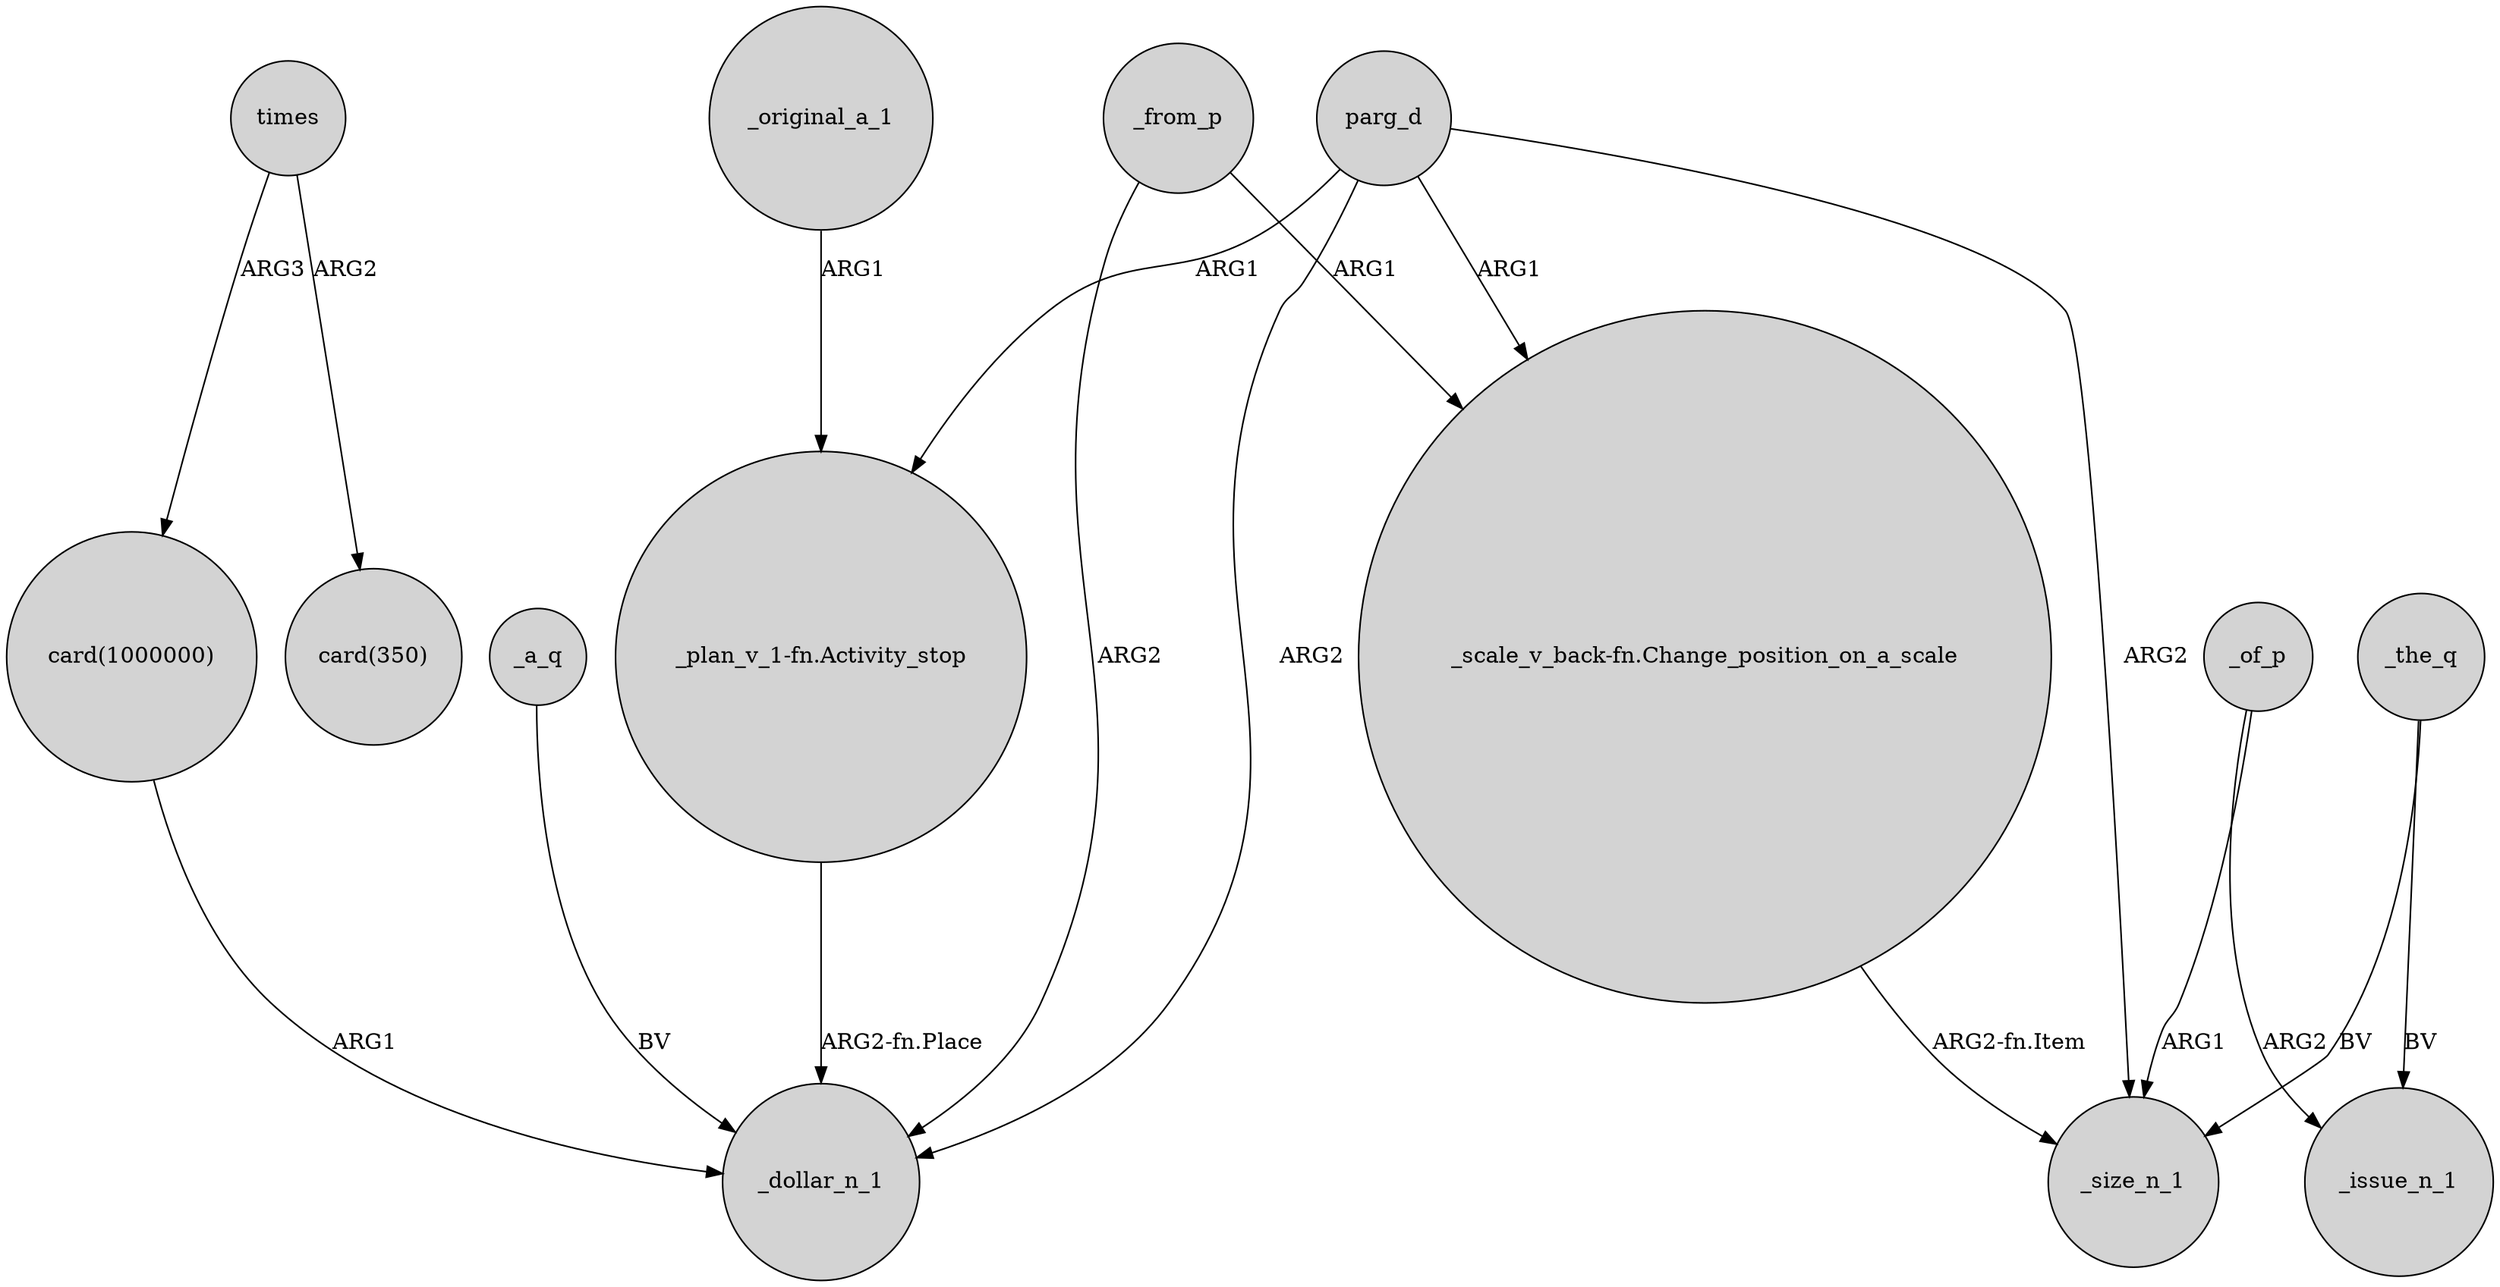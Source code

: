 digraph {
	node [shape=circle style=filled]
	times -> "card(1000000)" [label=ARG3]
	parg_d -> "_scale_v_back-fn.Change_position_on_a_scale" [label=ARG1]
	_original_a_1 -> "_plan_v_1-fn.Activity_stop" [label=ARG1]
	parg_d -> _dollar_n_1 [label=ARG2]
	"_plan_v_1-fn.Activity_stop" -> _dollar_n_1 [label="ARG2-fn.Place"]
	_a_q -> _dollar_n_1 [label=BV]
	times -> "card(350)" [label=ARG2]
	parg_d -> "_plan_v_1-fn.Activity_stop" [label=ARG1]
	"card(1000000)" -> _dollar_n_1 [label=ARG1]
	"_scale_v_back-fn.Change_position_on_a_scale" -> _size_n_1 [label="ARG2-fn.Item"]
	_the_q -> _size_n_1 [label=BV]
	_from_p -> _dollar_n_1 [label=ARG2]
	_of_p -> _issue_n_1 [label=ARG2]
	_of_p -> _size_n_1 [label=ARG1]
	parg_d -> _size_n_1 [label=ARG2]
	_from_p -> "_scale_v_back-fn.Change_position_on_a_scale" [label=ARG1]
	_the_q -> _issue_n_1 [label=BV]
}
